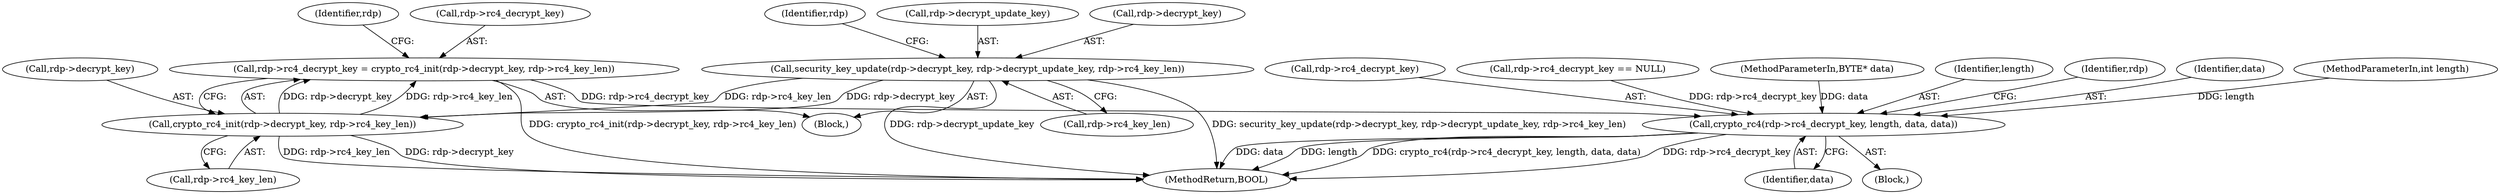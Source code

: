 digraph "0_FreeRDP_7d58aac24fe20ffaad7bd9b40c9ddf457c1b06e7_0@API" {
"1000134" [label="(Call,rdp->rc4_decrypt_key = crypto_rc4_init(rdp->decrypt_key, rdp->rc4_key_len))"];
"1000138" [label="(Call,crypto_rc4_init(rdp->decrypt_key, rdp->rc4_key_len))"];
"1000120" [label="(Call,security_key_update(rdp->decrypt_key, rdp->decrypt_update_key, rdp->rc4_key_len))"];
"1000150" [label="(Call,crypto_rc4(rdp->rc4_decrypt_key, length, data, data))"];
"1000104" [label="(Block,)"];
"1000154" [label="(Identifier,length)"];
"1000159" [label="(Identifier,rdp)"];
"1000155" [label="(Identifier,data)"];
"1000102" [label="(MethodParameterIn,int length)"];
"1000147" [label="(Identifier,rdp)"];
"1000139" [label="(Call,rdp->decrypt_key)"];
"1000142" [label="(Call,rdp->rc4_key_len)"];
"1000138" [label="(Call,crypto_rc4_init(rdp->decrypt_key, rdp->rc4_key_len))"];
"1000127" [label="(Call,rdp->rc4_key_len)"];
"1000119" [label="(Block,)"];
"1000121" [label="(Call,rdp->decrypt_key)"];
"1000151" [label="(Call,rdp->rc4_decrypt_key)"];
"1000168" [label="(MethodReturn,BOOL)"];
"1000135" [label="(Call,rdp->rc4_decrypt_key)"];
"1000132" [label="(Identifier,rdp)"];
"1000124" [label="(Call,rdp->decrypt_update_key)"];
"1000156" [label="(Identifier,data)"];
"1000150" [label="(Call,crypto_rc4(rdp->rc4_decrypt_key, length, data, data))"];
"1000120" [label="(Call,security_key_update(rdp->decrypt_key, rdp->decrypt_update_key, rdp->rc4_key_len))"];
"1000134" [label="(Call,rdp->rc4_decrypt_key = crypto_rc4_init(rdp->decrypt_key, rdp->rc4_key_len))"];
"1000106" [label="(Call,rdp->rc4_decrypt_key == NULL)"];
"1000101" [label="(MethodParameterIn,BYTE* data)"];
"1000134" -> "1000119"  [label="AST: "];
"1000134" -> "1000138"  [label="CFG: "];
"1000135" -> "1000134"  [label="AST: "];
"1000138" -> "1000134"  [label="AST: "];
"1000147" -> "1000134"  [label="CFG: "];
"1000134" -> "1000168"  [label="DDG: crypto_rc4_init(rdp->decrypt_key, rdp->rc4_key_len)"];
"1000138" -> "1000134"  [label="DDG: rdp->decrypt_key"];
"1000138" -> "1000134"  [label="DDG: rdp->rc4_key_len"];
"1000134" -> "1000150"  [label="DDG: rdp->rc4_decrypt_key"];
"1000138" -> "1000142"  [label="CFG: "];
"1000139" -> "1000138"  [label="AST: "];
"1000142" -> "1000138"  [label="AST: "];
"1000138" -> "1000168"  [label="DDG: rdp->rc4_key_len"];
"1000138" -> "1000168"  [label="DDG: rdp->decrypt_key"];
"1000120" -> "1000138"  [label="DDG: rdp->decrypt_key"];
"1000120" -> "1000138"  [label="DDG: rdp->rc4_key_len"];
"1000120" -> "1000119"  [label="AST: "];
"1000120" -> "1000127"  [label="CFG: "];
"1000121" -> "1000120"  [label="AST: "];
"1000124" -> "1000120"  [label="AST: "];
"1000127" -> "1000120"  [label="AST: "];
"1000132" -> "1000120"  [label="CFG: "];
"1000120" -> "1000168"  [label="DDG: rdp->decrypt_update_key"];
"1000120" -> "1000168"  [label="DDG: security_key_update(rdp->decrypt_key, rdp->decrypt_update_key, rdp->rc4_key_len)"];
"1000150" -> "1000104"  [label="AST: "];
"1000150" -> "1000156"  [label="CFG: "];
"1000151" -> "1000150"  [label="AST: "];
"1000154" -> "1000150"  [label="AST: "];
"1000155" -> "1000150"  [label="AST: "];
"1000156" -> "1000150"  [label="AST: "];
"1000159" -> "1000150"  [label="CFG: "];
"1000150" -> "1000168"  [label="DDG: length"];
"1000150" -> "1000168"  [label="DDG: crypto_rc4(rdp->rc4_decrypt_key, length, data, data)"];
"1000150" -> "1000168"  [label="DDG: rdp->rc4_decrypt_key"];
"1000150" -> "1000168"  [label="DDG: data"];
"1000106" -> "1000150"  [label="DDG: rdp->rc4_decrypt_key"];
"1000102" -> "1000150"  [label="DDG: length"];
"1000101" -> "1000150"  [label="DDG: data"];
}
